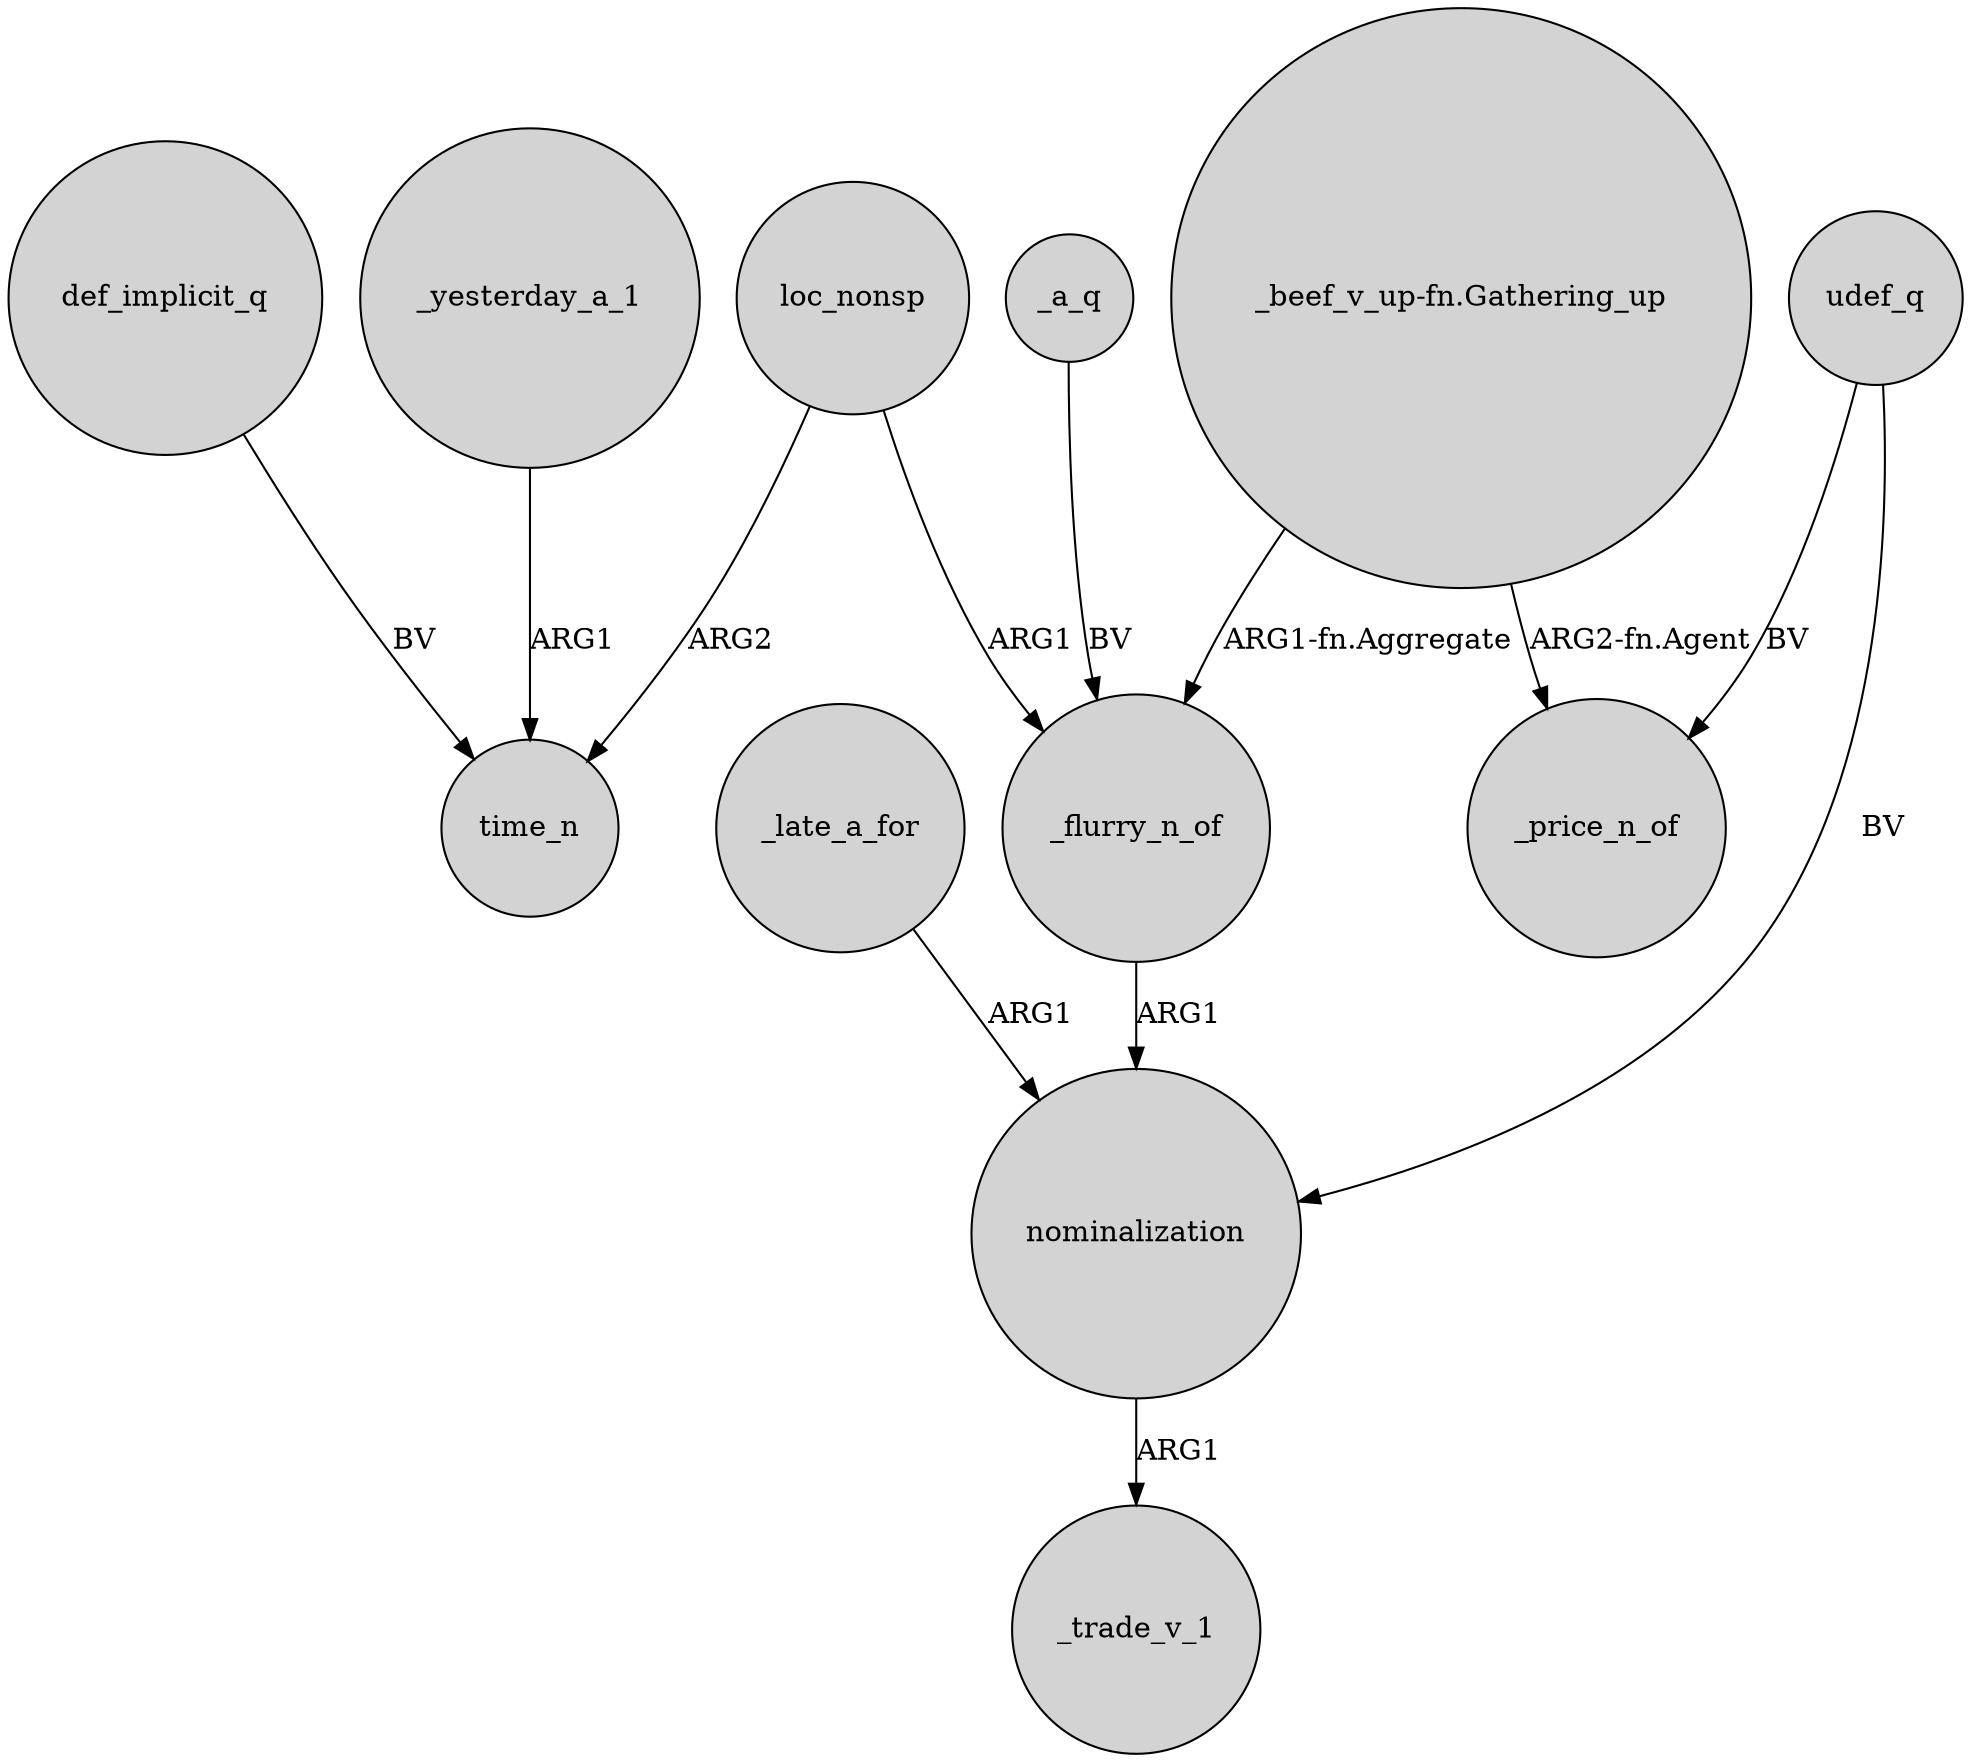 digraph {
	node [shape=circle style=filled]
	_yesterday_a_1 -> time_n [label=ARG1]
	_late_a_for -> nominalization [label=ARG1]
	loc_nonsp -> time_n [label=ARG2]
	"_beef_v_up-fn.Gathering_up" -> _price_n_of [label="ARG2-fn.Agent"]
	_a_q -> _flurry_n_of [label=BV]
	"_beef_v_up-fn.Gathering_up" -> _flurry_n_of [label="ARG1-fn.Aggregate"]
	_flurry_n_of -> nominalization [label=ARG1]
	udef_q -> _price_n_of [label=BV]
	def_implicit_q -> time_n [label=BV]
	nominalization -> _trade_v_1 [label=ARG1]
	udef_q -> nominalization [label=BV]
	loc_nonsp -> _flurry_n_of [label=ARG1]
}
